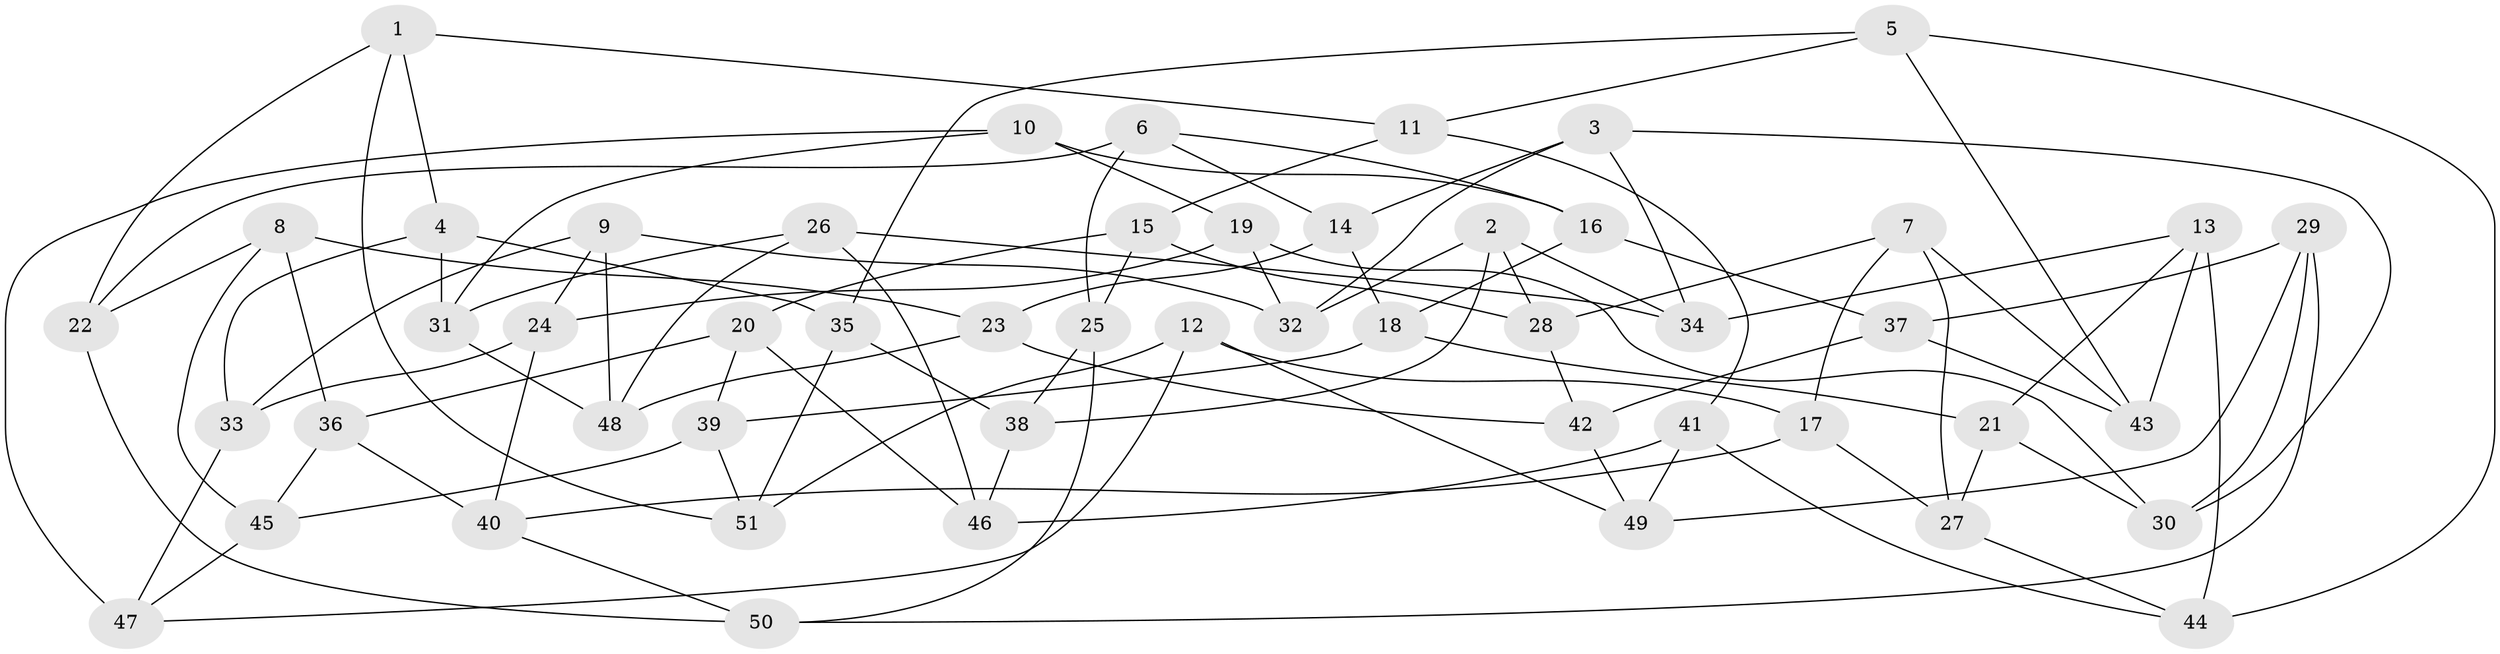 // Generated by graph-tools (version 1.1) at 2025/26/03/09/25 03:26:56]
// undirected, 51 vertices, 102 edges
graph export_dot {
graph [start="1"]
  node [color=gray90,style=filled];
  1;
  2;
  3;
  4;
  5;
  6;
  7;
  8;
  9;
  10;
  11;
  12;
  13;
  14;
  15;
  16;
  17;
  18;
  19;
  20;
  21;
  22;
  23;
  24;
  25;
  26;
  27;
  28;
  29;
  30;
  31;
  32;
  33;
  34;
  35;
  36;
  37;
  38;
  39;
  40;
  41;
  42;
  43;
  44;
  45;
  46;
  47;
  48;
  49;
  50;
  51;
  1 -- 11;
  1 -- 51;
  1 -- 22;
  1 -- 4;
  2 -- 38;
  2 -- 32;
  2 -- 34;
  2 -- 28;
  3 -- 30;
  3 -- 34;
  3 -- 14;
  3 -- 32;
  4 -- 33;
  4 -- 31;
  4 -- 35;
  5 -- 35;
  5 -- 43;
  5 -- 11;
  5 -- 44;
  6 -- 22;
  6 -- 25;
  6 -- 14;
  6 -- 16;
  7 -- 17;
  7 -- 27;
  7 -- 28;
  7 -- 43;
  8 -- 45;
  8 -- 36;
  8 -- 22;
  8 -- 23;
  9 -- 33;
  9 -- 24;
  9 -- 32;
  9 -- 48;
  10 -- 16;
  10 -- 47;
  10 -- 19;
  10 -- 31;
  11 -- 15;
  11 -- 41;
  12 -- 49;
  12 -- 51;
  12 -- 47;
  12 -- 17;
  13 -- 44;
  13 -- 34;
  13 -- 43;
  13 -- 21;
  14 -- 23;
  14 -- 18;
  15 -- 20;
  15 -- 28;
  15 -- 25;
  16 -- 37;
  16 -- 18;
  17 -- 40;
  17 -- 27;
  18 -- 21;
  18 -- 39;
  19 -- 32;
  19 -- 30;
  19 -- 24;
  20 -- 46;
  20 -- 39;
  20 -- 36;
  21 -- 27;
  21 -- 30;
  22 -- 50;
  23 -- 42;
  23 -- 48;
  24 -- 33;
  24 -- 40;
  25 -- 50;
  25 -- 38;
  26 -- 48;
  26 -- 31;
  26 -- 46;
  26 -- 34;
  27 -- 44;
  28 -- 42;
  29 -- 49;
  29 -- 37;
  29 -- 30;
  29 -- 50;
  31 -- 48;
  33 -- 47;
  35 -- 51;
  35 -- 38;
  36 -- 45;
  36 -- 40;
  37 -- 43;
  37 -- 42;
  38 -- 46;
  39 -- 45;
  39 -- 51;
  40 -- 50;
  41 -- 46;
  41 -- 44;
  41 -- 49;
  42 -- 49;
  45 -- 47;
}
